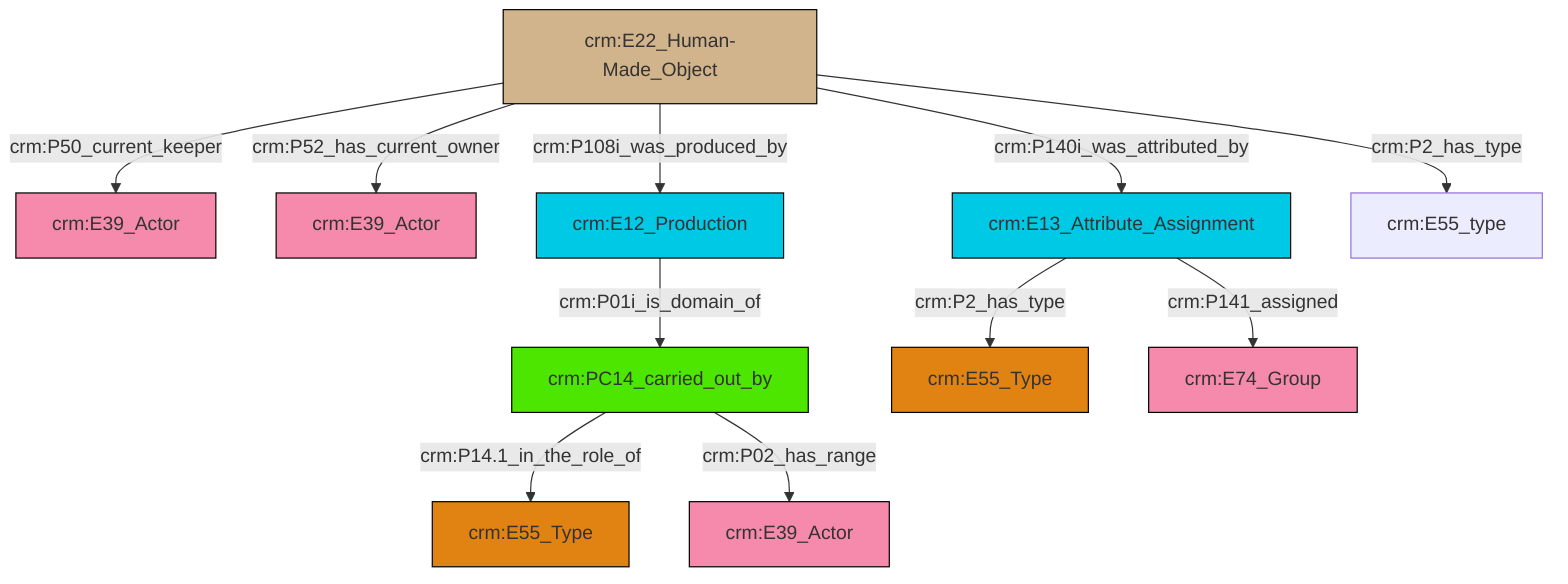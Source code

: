 graph TD
classDef Literal fill:#f2f2f2,stroke:#000000;
classDef CRM_Entity fill:#FFFFFF,stroke:#000000;
classDef Temporal_Entity fill:#00C9E6, stroke:#000000;
classDef Type fill:#E18312, stroke:#000000;
classDef Time-Span fill:#2C9C91, stroke:#000000;
classDef Appellation fill:#FFEB7F, stroke:#000000;
classDef Place fill:#008836, stroke:#000000;
classDef Persistent_Item fill:#B266B2, stroke:#000000;
classDef Conceptual_Object fill:#FFD700, stroke:#000000;
classDef Physical_Thing fill:#D2B48C, stroke:#000000;
classDef Actor fill:#f58aad, stroke:#000000;
classDef PC_Classes fill:#4ce600, stroke:#000000;
classDef Multi fill:#cccccc,stroke:#000000;

2["crm:PC14_carried_out_by"]:::PC_Classes -->|crm:P14.1_in_the_role_of| 3["crm:E55_Type"]:::Type
6["crm:E22_Human-Made_Object"]:::Physical_Thing -->|crm:P52_has_current_owner| 7["crm:E39_Actor"]:::Actor
2["crm:PC14_carried_out_by"]:::PC_Classes -->|crm:P02_has_range| 8["crm:E39_Actor"]:::Actor
6["crm:E22_Human-Made_Object"]:::Physical_Thing -->|crm:P140i_was_attributed_by| 18["crm:E13_Attribute_Assignment"]:::Temporal_Entity
6["crm:E22_Human-Made_Object"]:::Physical_Thing -->|crm:P2_has_type| 20["crm:E55_type"]:::Default
18["crm:E13_Attribute_Assignment"]:::Temporal_Entity -->|crm:P141_assigned| 12["crm:E74_Group"]:::Actor
18["crm:E13_Attribute_Assignment"]:::Temporal_Entity -->|crm:P2_has_type| 4["crm:E55_Type"]:::Type
6["crm:E22_Human-Made_Object"]:::Physical_Thing -->|crm:P108i_was_produced_by| 14["crm:E12_Production"]:::Temporal_Entity
14["crm:E12_Production"]:::Temporal_Entity -->|crm:P01i_is_domain_of| 2["crm:PC14_carried_out_by"]:::PC_Classes
6["crm:E22_Human-Made_Object"]:::Physical_Thing -->|crm:P50_current_keeper| 0["crm:E39_Actor"]:::Actor
